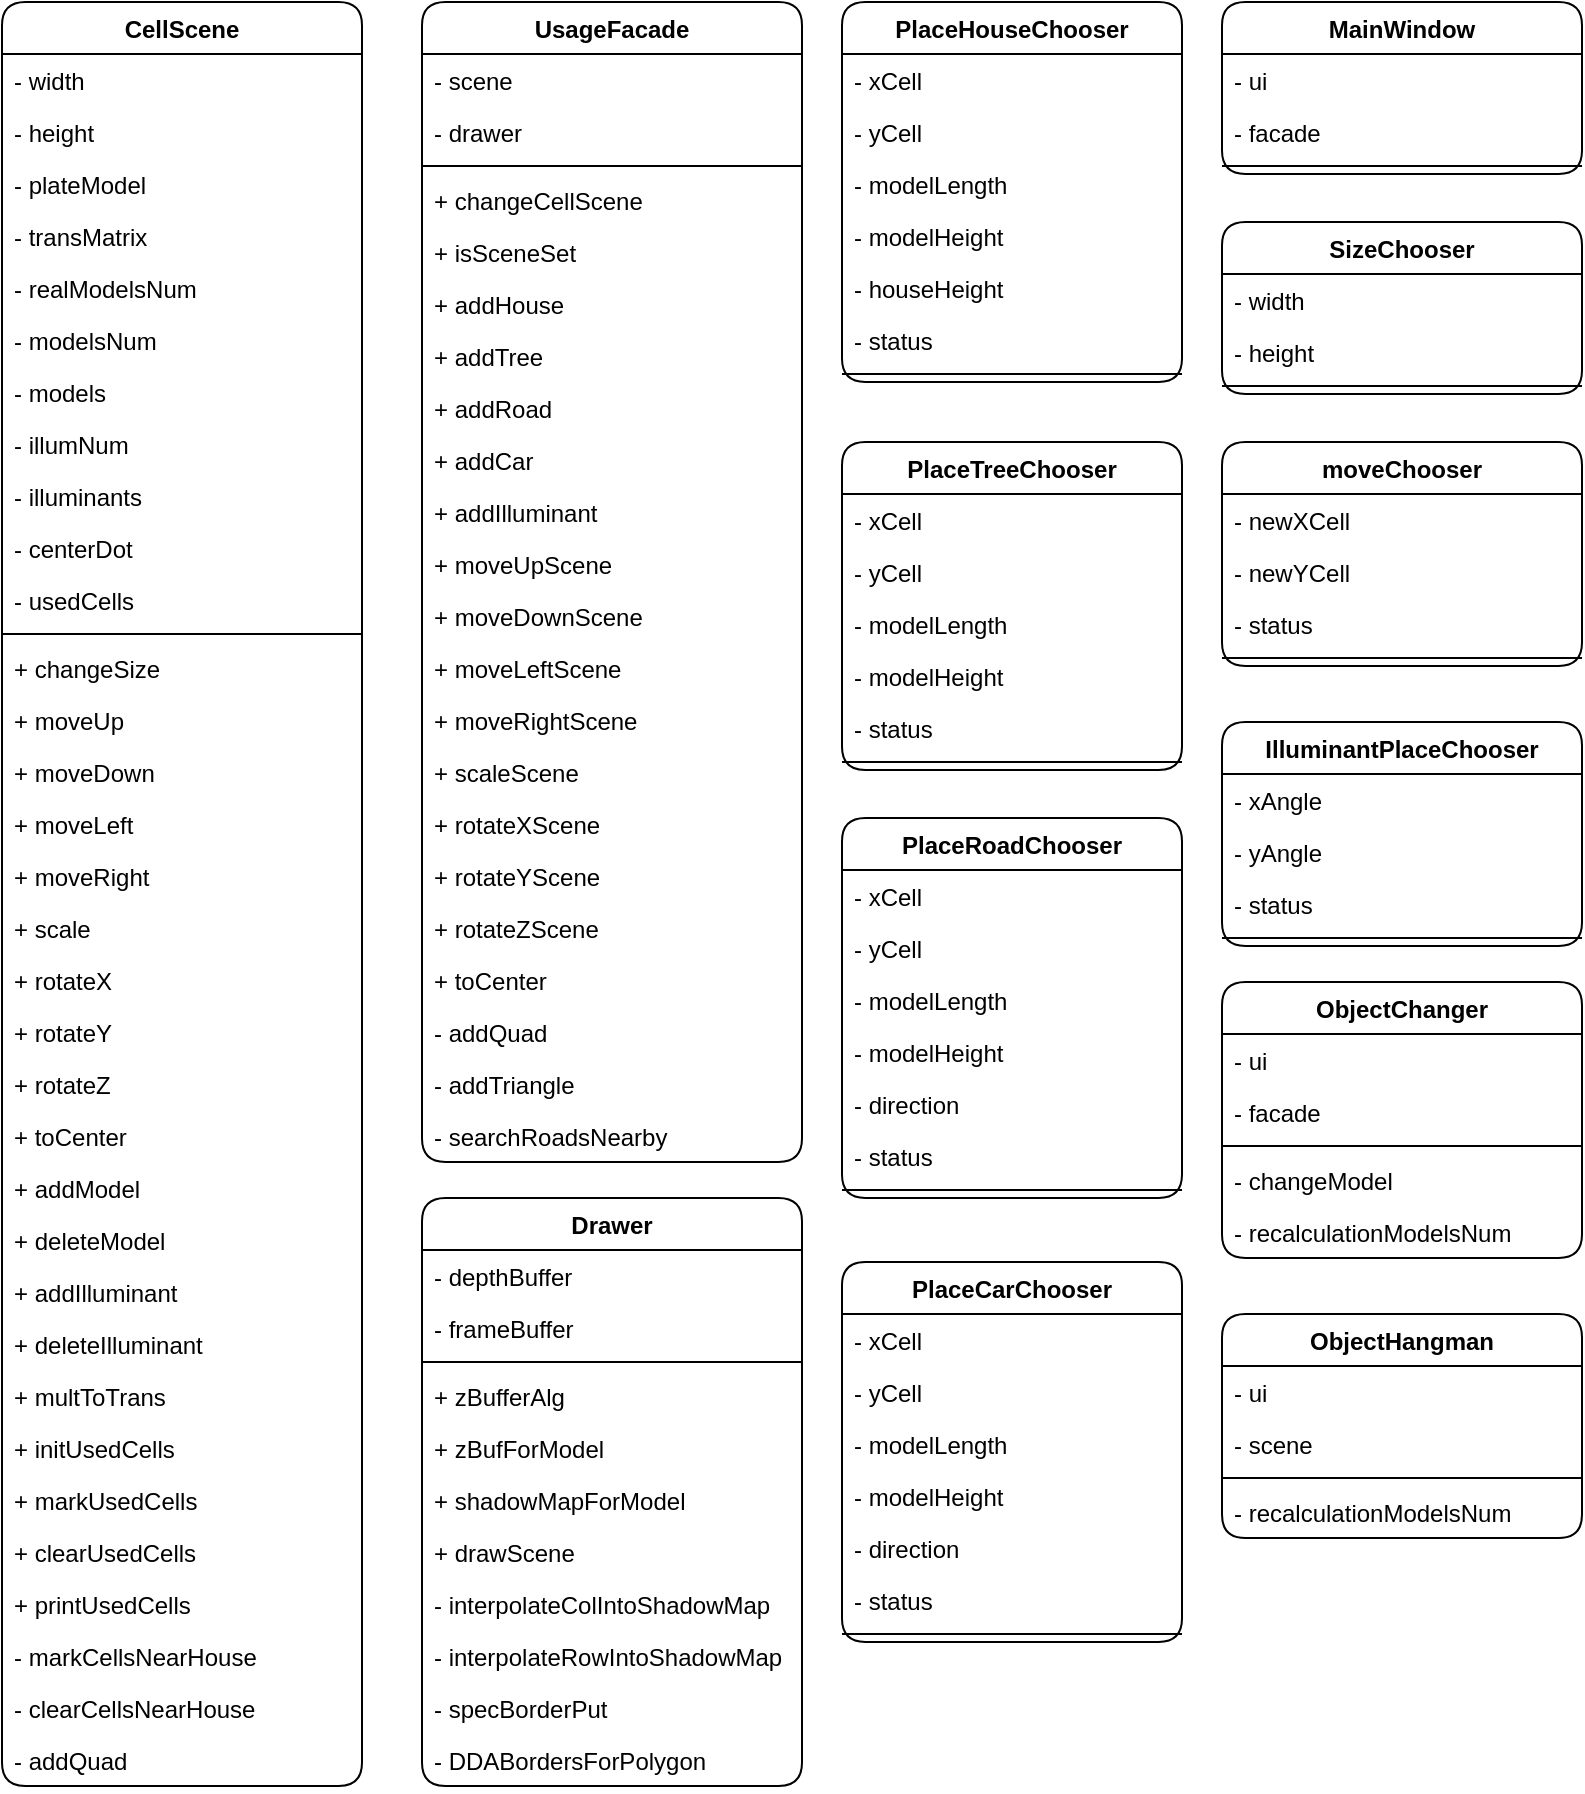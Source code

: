 <mxfile>
    <diagram id="qzJ3ZuYmiQqz-6YlRLHa" name="Страница 1">
        <mxGraphModel dx="1146" dy="860" grid="1" gridSize="10" guides="1" tooltips="1" connect="1" arrows="1" fold="1" page="1" pageScale="1" pageWidth="827" pageHeight="1169" math="0" shadow="0">
            <root>
                <mxCell id="0"/>
                <mxCell id="1" parent="0"/>
                <mxCell id="7AIUKhWghx3t-1UBENiu-207" value="CellScene" style="swimlane;fontStyle=1;align=center;verticalAlign=top;childLayout=stackLayout;horizontal=1;startSize=26;horizontalStack=0;resizeParent=1;resizeParentMax=0;resizeLast=0;collapsible=1;marginBottom=0;fontColor=default;fillColor=none;swimlaneFillColor=none;rounded=1;labelBackgroundColor=none;" vertex="1" parent="1">
                    <mxGeometry x="20" y="20" width="180" height="892" as="geometry"/>
                </mxCell>
                <mxCell id="7AIUKhWghx3t-1UBENiu-208" value="- width&#10;" style="text;strokeColor=none;fillColor=none;align=left;verticalAlign=top;spacingLeft=4;spacingRight=4;overflow=hidden;rotatable=0;points=[[0,0.5],[1,0.5]];portConstraint=eastwest;" vertex="1" parent="7AIUKhWghx3t-1UBENiu-207">
                    <mxGeometry y="26" width="180" height="26" as="geometry"/>
                </mxCell>
                <mxCell id="7AIUKhWghx3t-1UBENiu-209" value="- height&#10;" style="text;strokeColor=none;fillColor=none;align=left;verticalAlign=top;spacingLeft=4;spacingRight=4;overflow=hidden;rotatable=0;points=[[0,0.5],[1,0.5]];portConstraint=eastwest;" vertex="1" parent="7AIUKhWghx3t-1UBENiu-207">
                    <mxGeometry y="52" width="180" height="26" as="geometry"/>
                </mxCell>
                <mxCell id="7AIUKhWghx3t-1UBENiu-210" value="- plateModel&#10;" style="text;strokeColor=none;fillColor=none;align=left;verticalAlign=top;spacingLeft=4;spacingRight=4;overflow=hidden;rotatable=0;points=[[0,0.5],[1,0.5]];portConstraint=eastwest;" vertex="1" parent="7AIUKhWghx3t-1UBENiu-207">
                    <mxGeometry y="78" width="180" height="26" as="geometry"/>
                </mxCell>
                <mxCell id="7AIUKhWghx3t-1UBENiu-211" value="- transMatrix&#10;" style="text;strokeColor=none;fillColor=none;align=left;verticalAlign=top;spacingLeft=4;spacingRight=4;overflow=hidden;rotatable=0;points=[[0,0.5],[1,0.5]];portConstraint=eastwest;" vertex="1" parent="7AIUKhWghx3t-1UBENiu-207">
                    <mxGeometry y="104" width="180" height="26" as="geometry"/>
                </mxCell>
                <mxCell id="7AIUKhWghx3t-1UBENiu-212" value="- realModelsNum&#10;" style="text;strokeColor=none;fillColor=none;align=left;verticalAlign=top;spacingLeft=4;spacingRight=4;overflow=hidden;rotatable=0;points=[[0,0.5],[1,0.5]];portConstraint=eastwest;" vertex="1" parent="7AIUKhWghx3t-1UBENiu-207">
                    <mxGeometry y="130" width="180" height="26" as="geometry"/>
                </mxCell>
                <mxCell id="7AIUKhWghx3t-1UBENiu-213" value="- modelsNum&#10;" style="text;strokeColor=none;fillColor=none;align=left;verticalAlign=top;spacingLeft=4;spacingRight=4;overflow=hidden;rotatable=0;points=[[0,0.5],[1,0.5]];portConstraint=eastwest;" vertex="1" parent="7AIUKhWghx3t-1UBENiu-207">
                    <mxGeometry y="156" width="180" height="26" as="geometry"/>
                </mxCell>
                <mxCell id="7AIUKhWghx3t-1UBENiu-214" value="- models" style="text;strokeColor=none;fillColor=none;align=left;verticalAlign=top;spacingLeft=4;spacingRight=4;overflow=hidden;rotatable=0;points=[[0,0.5],[1,0.5]];portConstraint=eastwest;" vertex="1" parent="7AIUKhWghx3t-1UBENiu-207">
                    <mxGeometry y="182" width="180" height="26" as="geometry"/>
                </mxCell>
                <mxCell id="7AIUKhWghx3t-1UBENiu-215" value="- illumNum" style="text;strokeColor=none;fillColor=none;align=left;verticalAlign=top;spacingLeft=4;spacingRight=4;overflow=hidden;rotatable=0;points=[[0,0.5],[1,0.5]];portConstraint=eastwest;" vertex="1" parent="7AIUKhWghx3t-1UBENiu-207">
                    <mxGeometry y="208" width="180" height="26" as="geometry"/>
                </mxCell>
                <mxCell id="7AIUKhWghx3t-1UBENiu-216" value="- illuminants" style="text;strokeColor=none;fillColor=none;align=left;verticalAlign=top;spacingLeft=4;spacingRight=4;overflow=hidden;rotatable=0;points=[[0,0.5],[1,0.5]];portConstraint=eastwest;" vertex="1" parent="7AIUKhWghx3t-1UBENiu-207">
                    <mxGeometry y="234" width="180" height="26" as="geometry"/>
                </mxCell>
                <mxCell id="7AIUKhWghx3t-1UBENiu-217" value="- centerDot" style="text;strokeColor=none;fillColor=none;align=left;verticalAlign=top;spacingLeft=4;spacingRight=4;overflow=hidden;rotatable=0;points=[[0,0.5],[1,0.5]];portConstraint=eastwest;" vertex="1" parent="7AIUKhWghx3t-1UBENiu-207">
                    <mxGeometry y="260" width="180" height="26" as="geometry"/>
                </mxCell>
                <mxCell id="7AIUKhWghx3t-1UBENiu-218" value="- usedCells" style="text;strokeColor=none;fillColor=none;align=left;verticalAlign=top;spacingLeft=4;spacingRight=4;overflow=hidden;rotatable=0;points=[[0,0.5],[1,0.5]];portConstraint=eastwest;" vertex="1" parent="7AIUKhWghx3t-1UBENiu-207">
                    <mxGeometry y="286" width="180" height="26" as="geometry"/>
                </mxCell>
                <mxCell id="7AIUKhWghx3t-1UBENiu-219" value="" style="line;strokeWidth=1;fillColor=none;align=left;verticalAlign=middle;spacingTop=-1;spacingLeft=3;spacingRight=3;rotatable=0;labelPosition=right;points=[];portConstraint=eastwest;" vertex="1" parent="7AIUKhWghx3t-1UBENiu-207">
                    <mxGeometry y="312" width="180" height="8" as="geometry"/>
                </mxCell>
                <mxCell id="7AIUKhWghx3t-1UBENiu-220" value="+ changeSize" style="text;strokeColor=none;fillColor=none;align=left;verticalAlign=top;spacingLeft=4;spacingRight=4;overflow=hidden;rotatable=0;points=[[0,0.5],[1,0.5]];portConstraint=eastwest;" vertex="1" parent="7AIUKhWghx3t-1UBENiu-207">
                    <mxGeometry y="320" width="180" height="26" as="geometry"/>
                </mxCell>
                <mxCell id="7AIUKhWghx3t-1UBENiu-221" value="+ moveUp" style="text;strokeColor=none;fillColor=none;align=left;verticalAlign=top;spacingLeft=4;spacingRight=4;overflow=hidden;rotatable=0;points=[[0,0.5],[1,0.5]];portConstraint=eastwest;" vertex="1" parent="7AIUKhWghx3t-1UBENiu-207">
                    <mxGeometry y="346" width="180" height="26" as="geometry"/>
                </mxCell>
                <mxCell id="7AIUKhWghx3t-1UBENiu-222" value="+ moveDown" style="text;strokeColor=none;fillColor=none;align=left;verticalAlign=top;spacingLeft=4;spacingRight=4;overflow=hidden;rotatable=0;points=[[0,0.5],[1,0.5]];portConstraint=eastwest;" vertex="1" parent="7AIUKhWghx3t-1UBENiu-207">
                    <mxGeometry y="372" width="180" height="26" as="geometry"/>
                </mxCell>
                <mxCell id="7AIUKhWghx3t-1UBENiu-223" value="+ moveLeft" style="text;strokeColor=none;fillColor=none;align=left;verticalAlign=top;spacingLeft=4;spacingRight=4;overflow=hidden;rotatable=0;points=[[0,0.5],[1,0.5]];portConstraint=eastwest;" vertex="1" parent="7AIUKhWghx3t-1UBENiu-207">
                    <mxGeometry y="398" width="180" height="26" as="geometry"/>
                </mxCell>
                <mxCell id="7AIUKhWghx3t-1UBENiu-224" value="+ moveRight" style="text;strokeColor=none;fillColor=none;align=left;verticalAlign=top;spacingLeft=4;spacingRight=4;overflow=hidden;rotatable=0;points=[[0,0.5],[1,0.5]];portConstraint=eastwest;" vertex="1" parent="7AIUKhWghx3t-1UBENiu-207">
                    <mxGeometry y="424" width="180" height="26" as="geometry"/>
                </mxCell>
                <mxCell id="7AIUKhWghx3t-1UBENiu-225" value="+ scale" style="text;strokeColor=none;fillColor=none;align=left;verticalAlign=top;spacingLeft=4;spacingRight=4;overflow=hidden;rotatable=0;points=[[0,0.5],[1,0.5]];portConstraint=eastwest;" vertex="1" parent="7AIUKhWghx3t-1UBENiu-207">
                    <mxGeometry y="450" width="180" height="26" as="geometry"/>
                </mxCell>
                <mxCell id="7AIUKhWghx3t-1UBENiu-226" value="+ rotateX" style="text;strokeColor=none;fillColor=none;align=left;verticalAlign=top;spacingLeft=4;spacingRight=4;overflow=hidden;rotatable=0;points=[[0,0.5],[1,0.5]];portConstraint=eastwest;" vertex="1" parent="7AIUKhWghx3t-1UBENiu-207">
                    <mxGeometry y="476" width="180" height="26" as="geometry"/>
                </mxCell>
                <mxCell id="7AIUKhWghx3t-1UBENiu-227" value="+ rotateY" style="text;strokeColor=none;fillColor=none;align=left;verticalAlign=top;spacingLeft=4;spacingRight=4;overflow=hidden;rotatable=0;points=[[0,0.5],[1,0.5]];portConstraint=eastwest;" vertex="1" parent="7AIUKhWghx3t-1UBENiu-207">
                    <mxGeometry y="502" width="180" height="26" as="geometry"/>
                </mxCell>
                <mxCell id="7AIUKhWghx3t-1UBENiu-228" value="+ rotateZ" style="text;strokeColor=none;fillColor=none;align=left;verticalAlign=top;spacingLeft=4;spacingRight=4;overflow=hidden;rotatable=0;points=[[0,0.5],[1,0.5]];portConstraint=eastwest;" vertex="1" parent="7AIUKhWghx3t-1UBENiu-207">
                    <mxGeometry y="528" width="180" height="26" as="geometry"/>
                </mxCell>
                <mxCell id="7AIUKhWghx3t-1UBENiu-229" value="+ toCenter" style="text;strokeColor=none;fillColor=none;align=left;verticalAlign=top;spacingLeft=4;spacingRight=4;overflow=hidden;rotatable=0;points=[[0,0.5],[1,0.5]];portConstraint=eastwest;" vertex="1" parent="7AIUKhWghx3t-1UBENiu-207">
                    <mxGeometry y="554" width="180" height="26" as="geometry"/>
                </mxCell>
                <mxCell id="7AIUKhWghx3t-1UBENiu-230" value="+ addModel" style="text;strokeColor=none;fillColor=none;align=left;verticalAlign=top;spacingLeft=4;spacingRight=4;overflow=hidden;rotatable=0;points=[[0,0.5],[1,0.5]];portConstraint=eastwest;" vertex="1" parent="7AIUKhWghx3t-1UBENiu-207">
                    <mxGeometry y="580" width="180" height="26" as="geometry"/>
                </mxCell>
                <mxCell id="7AIUKhWghx3t-1UBENiu-231" value="+ deleteModel" style="text;strokeColor=none;fillColor=none;align=left;verticalAlign=top;spacingLeft=4;spacingRight=4;overflow=hidden;rotatable=0;points=[[0,0.5],[1,0.5]];portConstraint=eastwest;" vertex="1" parent="7AIUKhWghx3t-1UBENiu-207">
                    <mxGeometry y="606" width="180" height="26" as="geometry"/>
                </mxCell>
                <mxCell id="7AIUKhWghx3t-1UBENiu-232" value="+ addIlluminant" style="text;strokeColor=none;fillColor=none;align=left;verticalAlign=top;spacingLeft=4;spacingRight=4;overflow=hidden;rotatable=0;points=[[0,0.5],[1,0.5]];portConstraint=eastwest;" vertex="1" parent="7AIUKhWghx3t-1UBENiu-207">
                    <mxGeometry y="632" width="180" height="26" as="geometry"/>
                </mxCell>
                <mxCell id="7AIUKhWghx3t-1UBENiu-233" value="+ deleteIlluminant" style="text;strokeColor=none;fillColor=none;align=left;verticalAlign=top;spacingLeft=4;spacingRight=4;overflow=hidden;rotatable=0;points=[[0,0.5],[1,0.5]];portConstraint=eastwest;" vertex="1" parent="7AIUKhWghx3t-1UBENiu-207">
                    <mxGeometry y="658" width="180" height="26" as="geometry"/>
                </mxCell>
                <mxCell id="7AIUKhWghx3t-1UBENiu-234" value="+ multToTrans" style="text;strokeColor=none;fillColor=none;align=left;verticalAlign=top;spacingLeft=4;spacingRight=4;overflow=hidden;rotatable=0;points=[[0,0.5],[1,0.5]];portConstraint=eastwest;" vertex="1" parent="7AIUKhWghx3t-1UBENiu-207">
                    <mxGeometry y="684" width="180" height="26" as="geometry"/>
                </mxCell>
                <mxCell id="7AIUKhWghx3t-1UBENiu-235" value="+ initUsedCells" style="text;strokeColor=none;fillColor=none;align=left;verticalAlign=top;spacingLeft=4;spacingRight=4;overflow=hidden;rotatable=0;points=[[0,0.5],[1,0.5]];portConstraint=eastwest;" vertex="1" parent="7AIUKhWghx3t-1UBENiu-207">
                    <mxGeometry y="710" width="180" height="26" as="geometry"/>
                </mxCell>
                <mxCell id="7AIUKhWghx3t-1UBENiu-236" value="+ markUsedCells" style="text;strokeColor=none;fillColor=none;align=left;verticalAlign=top;spacingLeft=4;spacingRight=4;overflow=hidden;rotatable=0;points=[[0,0.5],[1,0.5]];portConstraint=eastwest;" vertex="1" parent="7AIUKhWghx3t-1UBENiu-207">
                    <mxGeometry y="736" width="180" height="26" as="geometry"/>
                </mxCell>
                <mxCell id="7AIUKhWghx3t-1UBENiu-237" value="+ clearUsedCells" style="text;strokeColor=none;fillColor=none;align=left;verticalAlign=top;spacingLeft=4;spacingRight=4;overflow=hidden;rotatable=0;points=[[0,0.5],[1,0.5]];portConstraint=eastwest;" vertex="1" parent="7AIUKhWghx3t-1UBENiu-207">
                    <mxGeometry y="762" width="180" height="26" as="geometry"/>
                </mxCell>
                <mxCell id="7AIUKhWghx3t-1UBENiu-238" value="+ printUsedCells" style="text;strokeColor=none;fillColor=none;align=left;verticalAlign=top;spacingLeft=4;spacingRight=4;overflow=hidden;rotatable=0;points=[[0,0.5],[1,0.5]];portConstraint=eastwest;" vertex="1" parent="7AIUKhWghx3t-1UBENiu-207">
                    <mxGeometry y="788" width="180" height="26" as="geometry"/>
                </mxCell>
                <mxCell id="7AIUKhWghx3t-1UBENiu-239" value="- markCellsNearHouse" style="text;strokeColor=none;fillColor=none;align=left;verticalAlign=top;spacingLeft=4;spacingRight=4;overflow=hidden;rotatable=0;points=[[0,0.5],[1,0.5]];portConstraint=eastwest;" vertex="1" parent="7AIUKhWghx3t-1UBENiu-207">
                    <mxGeometry y="814" width="180" height="26" as="geometry"/>
                </mxCell>
                <mxCell id="7AIUKhWghx3t-1UBENiu-240" value="- clearCellsNearHouse" style="text;strokeColor=none;fillColor=none;align=left;verticalAlign=top;spacingLeft=4;spacingRight=4;overflow=hidden;rotatable=0;points=[[0,0.5],[1,0.5]];portConstraint=eastwest;" vertex="1" parent="7AIUKhWghx3t-1UBENiu-207">
                    <mxGeometry y="840" width="180" height="26" as="geometry"/>
                </mxCell>
                <mxCell id="7AIUKhWghx3t-1UBENiu-241" value="- addQuad" style="text;strokeColor=none;fillColor=none;align=left;verticalAlign=top;spacingLeft=4;spacingRight=4;overflow=hidden;rotatable=0;points=[[0,0.5],[1,0.5]];portConstraint=eastwest;" vertex="1" parent="7AIUKhWghx3t-1UBENiu-207">
                    <mxGeometry y="866" width="180" height="26" as="geometry"/>
                </mxCell>
                <mxCell id="7AIUKhWghx3t-1UBENiu-242" value="UsageFacade" style="swimlane;fontStyle=1;align=center;verticalAlign=top;childLayout=stackLayout;horizontal=1;startSize=26;horizontalStack=0;resizeParent=1;resizeParentMax=0;resizeLast=0;collapsible=1;marginBottom=0;fontColor=default;fillColor=none;swimlaneFillColor=none;rounded=1;labelBackgroundColor=none;" vertex="1" parent="1">
                    <mxGeometry x="230" y="20" width="190" height="580" as="geometry"/>
                </mxCell>
                <mxCell id="7AIUKhWghx3t-1UBENiu-243" value="- scene" style="text;strokeColor=none;fillColor=none;align=left;verticalAlign=top;spacingLeft=4;spacingRight=4;overflow=hidden;rotatable=0;points=[[0,0.5],[1,0.5]];portConstraint=eastwest;" vertex="1" parent="7AIUKhWghx3t-1UBENiu-242">
                    <mxGeometry y="26" width="190" height="26" as="geometry"/>
                </mxCell>
                <mxCell id="7AIUKhWghx3t-1UBENiu-244" value="- drawer" style="text;strokeColor=none;fillColor=none;align=left;verticalAlign=top;spacingLeft=4;spacingRight=4;overflow=hidden;rotatable=0;points=[[0,0.5],[1,0.5]];portConstraint=eastwest;" vertex="1" parent="7AIUKhWghx3t-1UBENiu-242">
                    <mxGeometry y="52" width="190" height="26" as="geometry"/>
                </mxCell>
                <mxCell id="7AIUKhWghx3t-1UBENiu-245" value="" style="line;strokeWidth=1;fillColor=none;align=left;verticalAlign=middle;spacingTop=-1;spacingLeft=3;spacingRight=3;rotatable=0;labelPosition=right;points=[];portConstraint=eastwest;" vertex="1" parent="7AIUKhWghx3t-1UBENiu-242">
                    <mxGeometry y="78" width="190" height="8" as="geometry"/>
                </mxCell>
                <mxCell id="7AIUKhWghx3t-1UBENiu-246" value="+ changeCellScene" style="text;strokeColor=none;fillColor=none;align=left;verticalAlign=top;spacingLeft=4;spacingRight=4;overflow=hidden;rotatable=0;points=[[0,0.5],[1,0.5]];portConstraint=eastwest;" vertex="1" parent="7AIUKhWghx3t-1UBENiu-242">
                    <mxGeometry y="86" width="190" height="26" as="geometry"/>
                </mxCell>
                <mxCell id="7AIUKhWghx3t-1UBENiu-247" value="+ isSceneSet" style="text;strokeColor=none;fillColor=none;align=left;verticalAlign=top;spacingLeft=4;spacingRight=4;overflow=hidden;rotatable=0;points=[[0,0.5],[1,0.5]];portConstraint=eastwest;" vertex="1" parent="7AIUKhWghx3t-1UBENiu-242">
                    <mxGeometry y="112" width="190" height="26" as="geometry"/>
                </mxCell>
                <mxCell id="7AIUKhWghx3t-1UBENiu-248" value="+ addHouse" style="text;strokeColor=none;fillColor=none;align=left;verticalAlign=top;spacingLeft=4;spacingRight=4;overflow=hidden;rotatable=0;points=[[0,0.5],[1,0.5]];portConstraint=eastwest;" vertex="1" parent="7AIUKhWghx3t-1UBENiu-242">
                    <mxGeometry y="138" width="190" height="26" as="geometry"/>
                </mxCell>
                <mxCell id="7AIUKhWghx3t-1UBENiu-249" value="+ addTree" style="text;strokeColor=none;fillColor=none;align=left;verticalAlign=top;spacingLeft=4;spacingRight=4;overflow=hidden;rotatable=0;points=[[0,0.5],[1,0.5]];portConstraint=eastwest;" vertex="1" parent="7AIUKhWghx3t-1UBENiu-242">
                    <mxGeometry y="164" width="190" height="26" as="geometry"/>
                </mxCell>
                <mxCell id="7AIUKhWghx3t-1UBENiu-250" value="+ addRoad" style="text;strokeColor=none;fillColor=none;align=left;verticalAlign=top;spacingLeft=4;spacingRight=4;overflow=hidden;rotatable=0;points=[[0,0.5],[1,0.5]];portConstraint=eastwest;" vertex="1" parent="7AIUKhWghx3t-1UBENiu-242">
                    <mxGeometry y="190" width="190" height="26" as="geometry"/>
                </mxCell>
                <mxCell id="7AIUKhWghx3t-1UBENiu-251" value="+ addCar" style="text;strokeColor=none;fillColor=none;align=left;verticalAlign=top;spacingLeft=4;spacingRight=4;overflow=hidden;rotatable=0;points=[[0,0.5],[1,0.5]];portConstraint=eastwest;" vertex="1" parent="7AIUKhWghx3t-1UBENiu-242">
                    <mxGeometry y="216" width="190" height="26" as="geometry"/>
                </mxCell>
                <mxCell id="7AIUKhWghx3t-1UBENiu-252" value="+ addIlluminant" style="text;strokeColor=none;fillColor=none;align=left;verticalAlign=top;spacingLeft=4;spacingRight=4;overflow=hidden;rotatable=0;points=[[0,0.5],[1,0.5]];portConstraint=eastwest;" vertex="1" parent="7AIUKhWghx3t-1UBENiu-242">
                    <mxGeometry y="242" width="190" height="26" as="geometry"/>
                </mxCell>
                <mxCell id="7AIUKhWghx3t-1UBENiu-253" value="+ moveUpScene" style="text;strokeColor=none;fillColor=none;align=left;verticalAlign=top;spacingLeft=4;spacingRight=4;overflow=hidden;rotatable=0;points=[[0,0.5],[1,0.5]];portConstraint=eastwest;" vertex="1" parent="7AIUKhWghx3t-1UBENiu-242">
                    <mxGeometry y="268" width="190" height="26" as="geometry"/>
                </mxCell>
                <mxCell id="7AIUKhWghx3t-1UBENiu-254" value="+ moveDownScene" style="text;strokeColor=none;fillColor=none;align=left;verticalAlign=top;spacingLeft=4;spacingRight=4;overflow=hidden;rotatable=0;points=[[0,0.5],[1,0.5]];portConstraint=eastwest;" vertex="1" parent="7AIUKhWghx3t-1UBENiu-242">
                    <mxGeometry y="294" width="190" height="26" as="geometry"/>
                </mxCell>
                <mxCell id="7AIUKhWghx3t-1UBENiu-255" value="+ moveLeftScene" style="text;strokeColor=none;fillColor=none;align=left;verticalAlign=top;spacingLeft=4;spacingRight=4;overflow=hidden;rotatable=0;points=[[0,0.5],[1,0.5]];portConstraint=eastwest;" vertex="1" parent="7AIUKhWghx3t-1UBENiu-242">
                    <mxGeometry y="320" width="190" height="26" as="geometry"/>
                </mxCell>
                <mxCell id="7AIUKhWghx3t-1UBENiu-256" value="+ moveRightScene" style="text;strokeColor=none;fillColor=none;align=left;verticalAlign=top;spacingLeft=4;spacingRight=4;overflow=hidden;rotatable=0;points=[[0,0.5],[1,0.5]];portConstraint=eastwest;" vertex="1" parent="7AIUKhWghx3t-1UBENiu-242">
                    <mxGeometry y="346" width="190" height="26" as="geometry"/>
                </mxCell>
                <mxCell id="7AIUKhWghx3t-1UBENiu-257" value="+ scaleScene" style="text;strokeColor=none;fillColor=none;align=left;verticalAlign=top;spacingLeft=4;spacingRight=4;overflow=hidden;rotatable=0;points=[[0,0.5],[1,0.5]];portConstraint=eastwest;" vertex="1" parent="7AIUKhWghx3t-1UBENiu-242">
                    <mxGeometry y="372" width="190" height="26" as="geometry"/>
                </mxCell>
                <mxCell id="7AIUKhWghx3t-1UBENiu-258" value="+ rotateXScene" style="text;strokeColor=none;fillColor=none;align=left;verticalAlign=top;spacingLeft=4;spacingRight=4;overflow=hidden;rotatable=0;points=[[0,0.5],[1,0.5]];portConstraint=eastwest;" vertex="1" parent="7AIUKhWghx3t-1UBENiu-242">
                    <mxGeometry y="398" width="190" height="26" as="geometry"/>
                </mxCell>
                <mxCell id="7AIUKhWghx3t-1UBENiu-259" value="+ rotateYScene" style="text;strokeColor=none;fillColor=none;align=left;verticalAlign=top;spacingLeft=4;spacingRight=4;overflow=hidden;rotatable=0;points=[[0,0.5],[1,0.5]];portConstraint=eastwest;" vertex="1" parent="7AIUKhWghx3t-1UBENiu-242">
                    <mxGeometry y="424" width="190" height="26" as="geometry"/>
                </mxCell>
                <mxCell id="7AIUKhWghx3t-1UBENiu-260" value="+ rotateZScene" style="text;strokeColor=none;fillColor=none;align=left;verticalAlign=top;spacingLeft=4;spacingRight=4;overflow=hidden;rotatable=0;points=[[0,0.5],[1,0.5]];portConstraint=eastwest;" vertex="1" parent="7AIUKhWghx3t-1UBENiu-242">
                    <mxGeometry y="450" width="190" height="26" as="geometry"/>
                </mxCell>
                <mxCell id="7AIUKhWghx3t-1UBENiu-261" value="+ toCenter" style="text;strokeColor=none;fillColor=none;align=left;verticalAlign=top;spacingLeft=4;spacingRight=4;overflow=hidden;rotatable=0;points=[[0,0.5],[1,0.5]];portConstraint=eastwest;" vertex="1" parent="7AIUKhWghx3t-1UBENiu-242">
                    <mxGeometry y="476" width="190" height="26" as="geometry"/>
                </mxCell>
                <mxCell id="7AIUKhWghx3t-1UBENiu-262" value="- addQuad" style="text;strokeColor=none;fillColor=none;align=left;verticalAlign=top;spacingLeft=4;spacingRight=4;overflow=hidden;rotatable=0;points=[[0,0.5],[1,0.5]];portConstraint=eastwest;" vertex="1" parent="7AIUKhWghx3t-1UBENiu-242">
                    <mxGeometry y="502" width="190" height="26" as="geometry"/>
                </mxCell>
                <mxCell id="7AIUKhWghx3t-1UBENiu-263" value="- addTriangle" style="text;strokeColor=none;fillColor=none;align=left;verticalAlign=top;spacingLeft=4;spacingRight=4;overflow=hidden;rotatable=0;points=[[0,0.5],[1,0.5]];portConstraint=eastwest;" vertex="1" parent="7AIUKhWghx3t-1UBENiu-242">
                    <mxGeometry y="528" width="190" height="26" as="geometry"/>
                </mxCell>
                <mxCell id="7AIUKhWghx3t-1UBENiu-264" value="- searchRoadsNearby" style="text;strokeColor=none;fillColor=none;align=left;verticalAlign=top;spacingLeft=4;spacingRight=4;overflow=hidden;rotatable=0;points=[[0,0.5],[1,0.5]];portConstraint=eastwest;" vertex="1" parent="7AIUKhWghx3t-1UBENiu-242">
                    <mxGeometry y="554" width="190" height="26" as="geometry"/>
                </mxCell>
                <mxCell id="7AIUKhWghx3t-1UBENiu-265" value="Drawer" style="swimlane;fontStyle=1;align=center;verticalAlign=top;childLayout=stackLayout;horizontal=1;startSize=26;horizontalStack=0;resizeParent=1;resizeParentMax=0;resizeLast=0;collapsible=1;marginBottom=0;fontColor=default;fillColor=none;swimlaneFillColor=none;rounded=1;labelBackgroundColor=none;" vertex="1" parent="1">
                    <mxGeometry x="230" y="618" width="190" height="294" as="geometry"/>
                </mxCell>
                <mxCell id="7AIUKhWghx3t-1UBENiu-266" value="- depthBuffer" style="text;strokeColor=none;fillColor=none;align=left;verticalAlign=top;spacingLeft=4;spacingRight=4;overflow=hidden;rotatable=0;points=[[0,0.5],[1,0.5]];portConstraint=eastwest;" vertex="1" parent="7AIUKhWghx3t-1UBENiu-265">
                    <mxGeometry y="26" width="190" height="26" as="geometry"/>
                </mxCell>
                <mxCell id="7AIUKhWghx3t-1UBENiu-267" value="- frameBuffer" style="text;strokeColor=none;fillColor=none;align=left;verticalAlign=top;spacingLeft=4;spacingRight=4;overflow=hidden;rotatable=0;points=[[0,0.5],[1,0.5]];portConstraint=eastwest;" vertex="1" parent="7AIUKhWghx3t-1UBENiu-265">
                    <mxGeometry y="52" width="190" height="26" as="geometry"/>
                </mxCell>
                <mxCell id="7AIUKhWghx3t-1UBENiu-268" value="" style="line;strokeWidth=1;fillColor=none;align=left;verticalAlign=middle;spacingTop=-1;spacingLeft=3;spacingRight=3;rotatable=0;labelPosition=right;points=[];portConstraint=eastwest;" vertex="1" parent="7AIUKhWghx3t-1UBENiu-265">
                    <mxGeometry y="78" width="190" height="8" as="geometry"/>
                </mxCell>
                <mxCell id="7AIUKhWghx3t-1UBENiu-269" value="+ zBufferAlg" style="text;strokeColor=none;fillColor=none;align=left;verticalAlign=top;spacingLeft=4;spacingRight=4;overflow=hidden;rotatable=0;points=[[0,0.5],[1,0.5]];portConstraint=eastwest;" vertex="1" parent="7AIUKhWghx3t-1UBENiu-265">
                    <mxGeometry y="86" width="190" height="26" as="geometry"/>
                </mxCell>
                <mxCell id="7AIUKhWghx3t-1UBENiu-270" value="+ zBufForModel" style="text;strokeColor=none;fillColor=none;align=left;verticalAlign=top;spacingLeft=4;spacingRight=4;overflow=hidden;rotatable=0;points=[[0,0.5],[1,0.5]];portConstraint=eastwest;" vertex="1" parent="7AIUKhWghx3t-1UBENiu-265">
                    <mxGeometry y="112" width="190" height="26" as="geometry"/>
                </mxCell>
                <mxCell id="7AIUKhWghx3t-1UBENiu-271" value="+ shadowMapForModel" style="text;strokeColor=none;fillColor=none;align=left;verticalAlign=top;spacingLeft=4;spacingRight=4;overflow=hidden;rotatable=0;points=[[0,0.5],[1,0.5]];portConstraint=eastwest;" vertex="1" parent="7AIUKhWghx3t-1UBENiu-265">
                    <mxGeometry y="138" width="190" height="26" as="geometry"/>
                </mxCell>
                <mxCell id="7AIUKhWghx3t-1UBENiu-272" value="+ drawScene" style="text;strokeColor=none;fillColor=none;align=left;verticalAlign=top;spacingLeft=4;spacingRight=4;overflow=hidden;rotatable=0;points=[[0,0.5],[1,0.5]];portConstraint=eastwest;" vertex="1" parent="7AIUKhWghx3t-1UBENiu-265">
                    <mxGeometry y="164" width="190" height="26" as="geometry"/>
                </mxCell>
                <mxCell id="7AIUKhWghx3t-1UBENiu-273" value="- interpolateColIntoShadowMap" style="text;strokeColor=none;fillColor=none;align=left;verticalAlign=top;spacingLeft=4;spacingRight=4;overflow=hidden;rotatable=0;points=[[0,0.5],[1,0.5]];portConstraint=eastwest;" vertex="1" parent="7AIUKhWghx3t-1UBENiu-265">
                    <mxGeometry y="190" width="190" height="26" as="geometry"/>
                </mxCell>
                <mxCell id="7AIUKhWghx3t-1UBENiu-274" value="- interpolateRowIntoShadowMap" style="text;strokeColor=none;fillColor=none;align=left;verticalAlign=top;spacingLeft=4;spacingRight=4;overflow=hidden;rotatable=0;points=[[0,0.5],[1,0.5]];portConstraint=eastwest;" vertex="1" parent="7AIUKhWghx3t-1UBENiu-265">
                    <mxGeometry y="216" width="190" height="26" as="geometry"/>
                </mxCell>
                <mxCell id="7AIUKhWghx3t-1UBENiu-275" value="- specBorderPut" style="text;strokeColor=none;fillColor=none;align=left;verticalAlign=top;spacingLeft=4;spacingRight=4;overflow=hidden;rotatable=0;points=[[0,0.5],[1,0.5]];portConstraint=eastwest;" vertex="1" parent="7AIUKhWghx3t-1UBENiu-265">
                    <mxGeometry y="242" width="190" height="26" as="geometry"/>
                </mxCell>
                <mxCell id="7AIUKhWghx3t-1UBENiu-276" value="- DDABordersForPolygon" style="text;strokeColor=none;fillColor=none;align=left;verticalAlign=top;spacingLeft=4;spacingRight=4;overflow=hidden;rotatable=0;points=[[0,0.5],[1,0.5]];portConstraint=eastwest;" vertex="1" parent="7AIUKhWghx3t-1UBENiu-265">
                    <mxGeometry y="268" width="190" height="26" as="geometry"/>
                </mxCell>
                <mxCell id="7AIUKhWghx3t-1UBENiu-277" value="MainWindow" style="swimlane;fontStyle=1;align=center;verticalAlign=top;childLayout=stackLayout;horizontal=1;startSize=26;horizontalStack=0;resizeParent=1;resizeParentMax=0;resizeLast=0;collapsible=1;marginBottom=0;fontColor=default;fillColor=none;swimlaneFillColor=none;rounded=1;labelBackgroundColor=none;" vertex="1" parent="1">
                    <mxGeometry x="630" y="20" width="180" height="86" as="geometry"/>
                </mxCell>
                <mxCell id="7AIUKhWghx3t-1UBENiu-278" value="- ui" style="text;strokeColor=none;fillColor=none;align=left;verticalAlign=top;spacingLeft=4;spacingRight=4;overflow=hidden;rotatable=0;points=[[0,0.5],[1,0.5]];portConstraint=eastwest;" vertex="1" parent="7AIUKhWghx3t-1UBENiu-277">
                    <mxGeometry y="26" width="180" height="26" as="geometry"/>
                </mxCell>
                <mxCell id="7AIUKhWghx3t-1UBENiu-279" value="- facade" style="text;strokeColor=none;fillColor=none;align=left;verticalAlign=top;spacingLeft=4;spacingRight=4;overflow=hidden;rotatable=0;points=[[0,0.5],[1,0.5]];portConstraint=eastwest;" vertex="1" parent="7AIUKhWghx3t-1UBENiu-277">
                    <mxGeometry y="52" width="180" height="26" as="geometry"/>
                </mxCell>
                <mxCell id="7AIUKhWghx3t-1UBENiu-280" value="" style="line;strokeWidth=1;fillColor=none;align=left;verticalAlign=middle;spacingTop=-1;spacingLeft=3;spacingRight=3;rotatable=0;labelPosition=right;points=[];portConstraint=eastwest;" vertex="1" parent="7AIUKhWghx3t-1UBENiu-277">
                    <mxGeometry y="78" width="180" height="8" as="geometry"/>
                </mxCell>
                <mxCell id="7AIUKhWghx3t-1UBENiu-281" value="SizeChooser" style="swimlane;fontStyle=1;align=center;verticalAlign=top;childLayout=stackLayout;horizontal=1;startSize=26;horizontalStack=0;resizeParent=1;resizeParentMax=0;resizeLast=0;collapsible=1;marginBottom=0;fontColor=default;fillColor=none;swimlaneFillColor=none;rounded=1;labelBackgroundColor=none;" vertex="1" parent="1">
                    <mxGeometry x="630" y="130" width="180" height="86" as="geometry"/>
                </mxCell>
                <mxCell id="7AIUKhWghx3t-1UBENiu-282" value="- width" style="text;strokeColor=none;fillColor=none;align=left;verticalAlign=top;spacingLeft=4;spacingRight=4;overflow=hidden;rotatable=0;points=[[0,0.5],[1,0.5]];portConstraint=eastwest;" vertex="1" parent="7AIUKhWghx3t-1UBENiu-281">
                    <mxGeometry y="26" width="180" height="26" as="geometry"/>
                </mxCell>
                <mxCell id="7AIUKhWghx3t-1UBENiu-283" value="- height" style="text;strokeColor=none;fillColor=none;align=left;verticalAlign=top;spacingLeft=4;spacingRight=4;overflow=hidden;rotatable=0;points=[[0,0.5],[1,0.5]];portConstraint=eastwest;" vertex="1" parent="7AIUKhWghx3t-1UBENiu-281">
                    <mxGeometry y="52" width="180" height="26" as="geometry"/>
                </mxCell>
                <mxCell id="7AIUKhWghx3t-1UBENiu-284" value="" style="line;strokeWidth=1;fillColor=none;align=left;verticalAlign=middle;spacingTop=-1;spacingLeft=3;spacingRight=3;rotatable=0;labelPosition=right;points=[];portConstraint=eastwest;" vertex="1" parent="7AIUKhWghx3t-1UBENiu-281">
                    <mxGeometry y="78" width="180" height="8" as="geometry"/>
                </mxCell>
                <mxCell id="7AIUKhWghx3t-1UBENiu-285" value="PlaceHouseChooser" style="swimlane;fontStyle=1;align=center;verticalAlign=top;childLayout=stackLayout;horizontal=1;startSize=26;horizontalStack=0;resizeParent=1;resizeParentMax=0;resizeLast=0;collapsible=1;marginBottom=0;fontColor=default;fillColor=none;swimlaneFillColor=none;rounded=1;labelBackgroundColor=none;" vertex="1" parent="1">
                    <mxGeometry x="440" y="20" width="170" height="190" as="geometry"/>
                </mxCell>
                <mxCell id="7AIUKhWghx3t-1UBENiu-286" value="- xCell" style="text;strokeColor=none;fillColor=none;align=left;verticalAlign=top;spacingLeft=4;spacingRight=4;overflow=hidden;rotatable=0;points=[[0,0.5],[1,0.5]];portConstraint=eastwest;" vertex="1" parent="7AIUKhWghx3t-1UBENiu-285">
                    <mxGeometry y="26" width="170" height="26" as="geometry"/>
                </mxCell>
                <mxCell id="7AIUKhWghx3t-1UBENiu-287" value="- yCell" style="text;strokeColor=none;fillColor=none;align=left;verticalAlign=top;spacingLeft=4;spacingRight=4;overflow=hidden;rotatable=0;points=[[0,0.5],[1,0.5]];portConstraint=eastwest;" vertex="1" parent="7AIUKhWghx3t-1UBENiu-285">
                    <mxGeometry y="52" width="170" height="26" as="geometry"/>
                </mxCell>
                <mxCell id="7AIUKhWghx3t-1UBENiu-288" value="- modelLength" style="text;strokeColor=none;fillColor=none;align=left;verticalAlign=top;spacingLeft=4;spacingRight=4;overflow=hidden;rotatable=0;points=[[0,0.5],[1,0.5]];portConstraint=eastwest;" vertex="1" parent="7AIUKhWghx3t-1UBENiu-285">
                    <mxGeometry y="78" width="170" height="26" as="geometry"/>
                </mxCell>
                <mxCell id="7AIUKhWghx3t-1UBENiu-289" value="- modelHeight" style="text;strokeColor=none;fillColor=none;align=left;verticalAlign=top;spacingLeft=4;spacingRight=4;overflow=hidden;rotatable=0;points=[[0,0.5],[1,0.5]];portConstraint=eastwest;" vertex="1" parent="7AIUKhWghx3t-1UBENiu-285">
                    <mxGeometry y="104" width="170" height="26" as="geometry"/>
                </mxCell>
                <mxCell id="7AIUKhWghx3t-1UBENiu-290" value="- houseHeight" style="text;strokeColor=none;fillColor=none;align=left;verticalAlign=top;spacingLeft=4;spacingRight=4;overflow=hidden;rotatable=0;points=[[0,0.5],[1,0.5]];portConstraint=eastwest;" vertex="1" parent="7AIUKhWghx3t-1UBENiu-285">
                    <mxGeometry y="130" width="170" height="26" as="geometry"/>
                </mxCell>
                <mxCell id="7AIUKhWghx3t-1UBENiu-291" value="- status" style="text;strokeColor=none;fillColor=none;align=left;verticalAlign=top;spacingLeft=4;spacingRight=4;overflow=hidden;rotatable=0;points=[[0,0.5],[1,0.5]];portConstraint=eastwest;" vertex="1" parent="7AIUKhWghx3t-1UBENiu-285">
                    <mxGeometry y="156" width="170" height="26" as="geometry"/>
                </mxCell>
                <mxCell id="7AIUKhWghx3t-1UBENiu-292" value="" style="line;strokeWidth=1;fillColor=none;align=left;verticalAlign=middle;spacingTop=-1;spacingLeft=3;spacingRight=3;rotatable=0;labelPosition=right;points=[];portConstraint=eastwest;" vertex="1" parent="7AIUKhWghx3t-1UBENiu-285">
                    <mxGeometry y="182" width="170" height="8" as="geometry"/>
                </mxCell>
                <mxCell id="7AIUKhWghx3t-1UBENiu-293" value="PlaceTreeChooser" style="swimlane;fontStyle=1;align=center;verticalAlign=top;childLayout=stackLayout;horizontal=1;startSize=26;horizontalStack=0;resizeParent=1;resizeParentMax=0;resizeLast=0;collapsible=1;marginBottom=0;fontColor=default;fillColor=none;swimlaneFillColor=none;rounded=1;labelBackgroundColor=none;" vertex="1" parent="1">
                    <mxGeometry x="440" y="240" width="170" height="164" as="geometry"/>
                </mxCell>
                <mxCell id="7AIUKhWghx3t-1UBENiu-294" value="- xCell" style="text;strokeColor=none;fillColor=none;align=left;verticalAlign=top;spacingLeft=4;spacingRight=4;overflow=hidden;rotatable=0;points=[[0,0.5],[1,0.5]];portConstraint=eastwest;" vertex="1" parent="7AIUKhWghx3t-1UBENiu-293">
                    <mxGeometry y="26" width="170" height="26" as="geometry"/>
                </mxCell>
                <mxCell id="7AIUKhWghx3t-1UBENiu-295" value="- yCell" style="text;strokeColor=none;fillColor=none;align=left;verticalAlign=top;spacingLeft=4;spacingRight=4;overflow=hidden;rotatable=0;points=[[0,0.5],[1,0.5]];portConstraint=eastwest;" vertex="1" parent="7AIUKhWghx3t-1UBENiu-293">
                    <mxGeometry y="52" width="170" height="26" as="geometry"/>
                </mxCell>
                <mxCell id="7AIUKhWghx3t-1UBENiu-296" value="- modelLength" style="text;strokeColor=none;fillColor=none;align=left;verticalAlign=top;spacingLeft=4;spacingRight=4;overflow=hidden;rotatable=0;points=[[0,0.5],[1,0.5]];portConstraint=eastwest;" vertex="1" parent="7AIUKhWghx3t-1UBENiu-293">
                    <mxGeometry y="78" width="170" height="26" as="geometry"/>
                </mxCell>
                <mxCell id="7AIUKhWghx3t-1UBENiu-297" value="- modelHeight" style="text;strokeColor=none;fillColor=none;align=left;verticalAlign=top;spacingLeft=4;spacingRight=4;overflow=hidden;rotatable=0;points=[[0,0.5],[1,0.5]];portConstraint=eastwest;" vertex="1" parent="7AIUKhWghx3t-1UBENiu-293">
                    <mxGeometry y="104" width="170" height="26" as="geometry"/>
                </mxCell>
                <mxCell id="7AIUKhWghx3t-1UBENiu-298" value="- status" style="text;strokeColor=none;fillColor=none;align=left;verticalAlign=top;spacingLeft=4;spacingRight=4;overflow=hidden;rotatable=0;points=[[0,0.5],[1,0.5]];portConstraint=eastwest;" vertex="1" parent="7AIUKhWghx3t-1UBENiu-293">
                    <mxGeometry y="130" width="170" height="26" as="geometry"/>
                </mxCell>
                <mxCell id="7AIUKhWghx3t-1UBENiu-299" value="" style="line;strokeWidth=1;fillColor=none;align=left;verticalAlign=middle;spacingTop=-1;spacingLeft=3;spacingRight=3;rotatable=0;labelPosition=right;points=[];portConstraint=eastwest;" vertex="1" parent="7AIUKhWghx3t-1UBENiu-293">
                    <mxGeometry y="156" width="170" height="8" as="geometry"/>
                </mxCell>
                <mxCell id="7AIUKhWghx3t-1UBENiu-300" value="PlaceRoadChooser" style="swimlane;fontStyle=1;align=center;verticalAlign=top;childLayout=stackLayout;horizontal=1;startSize=26;horizontalStack=0;resizeParent=1;resizeParentMax=0;resizeLast=0;collapsible=1;marginBottom=0;fontColor=default;fillColor=none;swimlaneFillColor=none;rounded=1;labelBackgroundColor=none;" vertex="1" parent="1">
                    <mxGeometry x="440" y="428" width="170" height="190" as="geometry"/>
                </mxCell>
                <mxCell id="7AIUKhWghx3t-1UBENiu-301" value="- xCell" style="text;strokeColor=none;fillColor=none;align=left;verticalAlign=top;spacingLeft=4;spacingRight=4;overflow=hidden;rotatable=0;points=[[0,0.5],[1,0.5]];portConstraint=eastwest;" vertex="1" parent="7AIUKhWghx3t-1UBENiu-300">
                    <mxGeometry y="26" width="170" height="26" as="geometry"/>
                </mxCell>
                <mxCell id="7AIUKhWghx3t-1UBENiu-302" value="- yCell" style="text;strokeColor=none;fillColor=none;align=left;verticalAlign=top;spacingLeft=4;spacingRight=4;overflow=hidden;rotatable=0;points=[[0,0.5],[1,0.5]];portConstraint=eastwest;" vertex="1" parent="7AIUKhWghx3t-1UBENiu-300">
                    <mxGeometry y="52" width="170" height="26" as="geometry"/>
                </mxCell>
                <mxCell id="7AIUKhWghx3t-1UBENiu-303" value="- modelLength" style="text;strokeColor=none;fillColor=none;align=left;verticalAlign=top;spacingLeft=4;spacingRight=4;overflow=hidden;rotatable=0;points=[[0,0.5],[1,0.5]];portConstraint=eastwest;" vertex="1" parent="7AIUKhWghx3t-1UBENiu-300">
                    <mxGeometry y="78" width="170" height="26" as="geometry"/>
                </mxCell>
                <mxCell id="7AIUKhWghx3t-1UBENiu-304" value="- modelHeight" style="text;strokeColor=none;fillColor=none;align=left;verticalAlign=top;spacingLeft=4;spacingRight=4;overflow=hidden;rotatable=0;points=[[0,0.5],[1,0.5]];portConstraint=eastwest;" vertex="1" parent="7AIUKhWghx3t-1UBENiu-300">
                    <mxGeometry y="104" width="170" height="26" as="geometry"/>
                </mxCell>
                <mxCell id="7AIUKhWghx3t-1UBENiu-305" value="- direction" style="text;strokeColor=none;fillColor=none;align=left;verticalAlign=top;spacingLeft=4;spacingRight=4;overflow=hidden;rotatable=0;points=[[0,0.5],[1,0.5]];portConstraint=eastwest;" vertex="1" parent="7AIUKhWghx3t-1UBENiu-300">
                    <mxGeometry y="130" width="170" height="26" as="geometry"/>
                </mxCell>
                <mxCell id="7AIUKhWghx3t-1UBENiu-306" value="- status" style="text;strokeColor=none;fillColor=none;align=left;verticalAlign=top;spacingLeft=4;spacingRight=4;overflow=hidden;rotatable=0;points=[[0,0.5],[1,0.5]];portConstraint=eastwest;" vertex="1" parent="7AIUKhWghx3t-1UBENiu-300">
                    <mxGeometry y="156" width="170" height="26" as="geometry"/>
                </mxCell>
                <mxCell id="7AIUKhWghx3t-1UBENiu-307" value="" style="line;strokeWidth=1;fillColor=none;align=left;verticalAlign=middle;spacingTop=-1;spacingLeft=3;spacingRight=3;rotatable=0;labelPosition=right;points=[];portConstraint=eastwest;" vertex="1" parent="7AIUKhWghx3t-1UBENiu-300">
                    <mxGeometry y="182" width="170" height="8" as="geometry"/>
                </mxCell>
                <mxCell id="7AIUKhWghx3t-1UBENiu-308" value="PlaceCarChooser" style="swimlane;fontStyle=1;align=center;verticalAlign=top;childLayout=stackLayout;horizontal=1;startSize=26;horizontalStack=0;resizeParent=1;resizeParentMax=0;resizeLast=0;collapsible=1;marginBottom=0;fontColor=default;fillColor=none;swimlaneFillColor=none;rounded=1;labelBackgroundColor=none;" vertex="1" parent="1">
                    <mxGeometry x="440" y="650" width="170" height="190" as="geometry"/>
                </mxCell>
                <mxCell id="7AIUKhWghx3t-1UBENiu-309" value="- xCell" style="text;strokeColor=none;fillColor=none;align=left;verticalAlign=top;spacingLeft=4;spacingRight=4;overflow=hidden;rotatable=0;points=[[0,0.5],[1,0.5]];portConstraint=eastwest;" vertex="1" parent="7AIUKhWghx3t-1UBENiu-308">
                    <mxGeometry y="26" width="170" height="26" as="geometry"/>
                </mxCell>
                <mxCell id="7AIUKhWghx3t-1UBENiu-310" value="- yCell" style="text;strokeColor=none;fillColor=none;align=left;verticalAlign=top;spacingLeft=4;spacingRight=4;overflow=hidden;rotatable=0;points=[[0,0.5],[1,0.5]];portConstraint=eastwest;" vertex="1" parent="7AIUKhWghx3t-1UBENiu-308">
                    <mxGeometry y="52" width="170" height="26" as="geometry"/>
                </mxCell>
                <mxCell id="7AIUKhWghx3t-1UBENiu-311" value="- modelLength" style="text;strokeColor=none;fillColor=none;align=left;verticalAlign=top;spacingLeft=4;spacingRight=4;overflow=hidden;rotatable=0;points=[[0,0.5],[1,0.5]];portConstraint=eastwest;" vertex="1" parent="7AIUKhWghx3t-1UBENiu-308">
                    <mxGeometry y="78" width="170" height="26" as="geometry"/>
                </mxCell>
                <mxCell id="7AIUKhWghx3t-1UBENiu-312" value="- modelHeight" style="text;strokeColor=none;fillColor=none;align=left;verticalAlign=top;spacingLeft=4;spacingRight=4;overflow=hidden;rotatable=0;points=[[0,0.5],[1,0.5]];portConstraint=eastwest;" vertex="1" parent="7AIUKhWghx3t-1UBENiu-308">
                    <mxGeometry y="104" width="170" height="26" as="geometry"/>
                </mxCell>
                <mxCell id="7AIUKhWghx3t-1UBENiu-313" value="- direction" style="text;strokeColor=none;fillColor=none;align=left;verticalAlign=top;spacingLeft=4;spacingRight=4;overflow=hidden;rotatable=0;points=[[0,0.5],[1,0.5]];portConstraint=eastwest;" vertex="1" parent="7AIUKhWghx3t-1UBENiu-308">
                    <mxGeometry y="130" width="170" height="26" as="geometry"/>
                </mxCell>
                <mxCell id="7AIUKhWghx3t-1UBENiu-314" value="- status" style="text;strokeColor=none;fillColor=none;align=left;verticalAlign=top;spacingLeft=4;spacingRight=4;overflow=hidden;rotatable=0;points=[[0,0.5],[1,0.5]];portConstraint=eastwest;" vertex="1" parent="7AIUKhWghx3t-1UBENiu-308">
                    <mxGeometry y="156" width="170" height="26" as="geometry"/>
                </mxCell>
                <mxCell id="7AIUKhWghx3t-1UBENiu-315" value="" style="line;strokeWidth=1;fillColor=none;align=left;verticalAlign=middle;spacingTop=-1;spacingLeft=3;spacingRight=3;rotatable=0;labelPosition=right;points=[];portConstraint=eastwest;" vertex="1" parent="7AIUKhWghx3t-1UBENiu-308">
                    <mxGeometry y="182" width="170" height="8" as="geometry"/>
                </mxCell>
                <mxCell id="7AIUKhWghx3t-1UBENiu-316" value="moveChooser" style="swimlane;fontStyle=1;align=center;verticalAlign=top;childLayout=stackLayout;horizontal=1;startSize=26;horizontalStack=0;resizeParent=1;resizeParentMax=0;resizeLast=0;collapsible=1;marginBottom=0;fontColor=default;fillColor=none;swimlaneFillColor=none;rounded=1;labelBackgroundColor=none;" vertex="1" parent="1">
                    <mxGeometry x="630" y="240" width="180" height="112" as="geometry"/>
                </mxCell>
                <mxCell id="7AIUKhWghx3t-1UBENiu-317" value="- newXCell" style="text;strokeColor=none;fillColor=none;align=left;verticalAlign=top;spacingLeft=4;spacingRight=4;overflow=hidden;rotatable=0;points=[[0,0.5],[1,0.5]];portConstraint=eastwest;" vertex="1" parent="7AIUKhWghx3t-1UBENiu-316">
                    <mxGeometry y="26" width="180" height="26" as="geometry"/>
                </mxCell>
                <mxCell id="7AIUKhWghx3t-1UBENiu-318" value="- newYCell" style="text;strokeColor=none;fillColor=none;align=left;verticalAlign=top;spacingLeft=4;spacingRight=4;overflow=hidden;rotatable=0;points=[[0,0.5],[1,0.5]];portConstraint=eastwest;" vertex="1" parent="7AIUKhWghx3t-1UBENiu-316">
                    <mxGeometry y="52" width="180" height="26" as="geometry"/>
                </mxCell>
                <mxCell id="7AIUKhWghx3t-1UBENiu-319" value="- status" style="text;strokeColor=none;fillColor=none;align=left;verticalAlign=top;spacingLeft=4;spacingRight=4;overflow=hidden;rotatable=0;points=[[0,0.5],[1,0.5]];portConstraint=eastwest;" vertex="1" parent="7AIUKhWghx3t-1UBENiu-316">
                    <mxGeometry y="78" width="180" height="26" as="geometry"/>
                </mxCell>
                <mxCell id="7AIUKhWghx3t-1UBENiu-320" value="" style="line;strokeWidth=1;fillColor=none;align=left;verticalAlign=middle;spacingTop=-1;spacingLeft=3;spacingRight=3;rotatable=0;labelPosition=right;points=[];portConstraint=eastwest;" vertex="1" parent="7AIUKhWghx3t-1UBENiu-316">
                    <mxGeometry y="104" width="180" height="8" as="geometry"/>
                </mxCell>
                <mxCell id="7AIUKhWghx3t-1UBENiu-321" value="IlluminantPlaceChooser" style="swimlane;fontStyle=1;align=center;verticalAlign=top;childLayout=stackLayout;horizontal=1;startSize=26;horizontalStack=0;resizeParent=1;resizeParentMax=0;resizeLast=0;collapsible=1;marginBottom=0;fontColor=default;fillColor=none;swimlaneFillColor=none;rounded=1;labelBackgroundColor=none;" vertex="1" parent="1">
                    <mxGeometry x="630" y="380" width="180" height="112" as="geometry"/>
                </mxCell>
                <mxCell id="7AIUKhWghx3t-1UBENiu-322" value="- xAngle" style="text;strokeColor=none;fillColor=none;align=left;verticalAlign=top;spacingLeft=4;spacingRight=4;overflow=hidden;rotatable=0;points=[[0,0.5],[1,0.5]];portConstraint=eastwest;" vertex="1" parent="7AIUKhWghx3t-1UBENiu-321">
                    <mxGeometry y="26" width="180" height="26" as="geometry"/>
                </mxCell>
                <mxCell id="7AIUKhWghx3t-1UBENiu-323" value="- yAngle" style="text;strokeColor=none;fillColor=none;align=left;verticalAlign=top;spacingLeft=4;spacingRight=4;overflow=hidden;rotatable=0;points=[[0,0.5],[1,0.5]];portConstraint=eastwest;" vertex="1" parent="7AIUKhWghx3t-1UBENiu-321">
                    <mxGeometry y="52" width="180" height="26" as="geometry"/>
                </mxCell>
                <mxCell id="7AIUKhWghx3t-1UBENiu-324" value="- status" style="text;strokeColor=none;fillColor=none;align=left;verticalAlign=top;spacingLeft=4;spacingRight=4;overflow=hidden;rotatable=0;points=[[0,0.5],[1,0.5]];portConstraint=eastwest;" vertex="1" parent="7AIUKhWghx3t-1UBENiu-321">
                    <mxGeometry y="78" width="180" height="26" as="geometry"/>
                </mxCell>
                <mxCell id="7AIUKhWghx3t-1UBENiu-325" value="" style="line;strokeWidth=1;fillColor=none;align=left;verticalAlign=middle;spacingTop=-1;spacingLeft=3;spacingRight=3;rotatable=0;labelPosition=right;points=[];portConstraint=eastwest;" vertex="1" parent="7AIUKhWghx3t-1UBENiu-321">
                    <mxGeometry y="104" width="180" height="8" as="geometry"/>
                </mxCell>
                <mxCell id="7AIUKhWghx3t-1UBENiu-326" value="ObjectChanger" style="swimlane;fontStyle=1;align=center;verticalAlign=top;childLayout=stackLayout;horizontal=1;startSize=26;horizontalStack=0;resizeParent=1;resizeParentMax=0;resizeLast=0;collapsible=1;marginBottom=0;fontColor=default;fillColor=none;swimlaneFillColor=none;rounded=1;labelBackgroundColor=none;" vertex="1" parent="1">
                    <mxGeometry x="630" y="510" width="180" height="138" as="geometry"/>
                </mxCell>
                <mxCell id="7AIUKhWghx3t-1UBENiu-327" value="- ui" style="text;strokeColor=none;fillColor=none;align=left;verticalAlign=top;spacingLeft=4;spacingRight=4;overflow=hidden;rotatable=0;points=[[0,0.5],[1,0.5]];portConstraint=eastwest;" vertex="1" parent="7AIUKhWghx3t-1UBENiu-326">
                    <mxGeometry y="26" width="180" height="26" as="geometry"/>
                </mxCell>
                <mxCell id="7AIUKhWghx3t-1UBENiu-328" value="- facade" style="text;strokeColor=none;fillColor=none;align=left;verticalAlign=top;spacingLeft=4;spacingRight=4;overflow=hidden;rotatable=0;points=[[0,0.5],[1,0.5]];portConstraint=eastwest;" vertex="1" parent="7AIUKhWghx3t-1UBENiu-326">
                    <mxGeometry y="52" width="180" height="26" as="geometry"/>
                </mxCell>
                <mxCell id="7AIUKhWghx3t-1UBENiu-329" value="" style="line;strokeWidth=1;fillColor=none;align=left;verticalAlign=middle;spacingTop=-1;spacingLeft=3;spacingRight=3;rotatable=0;labelPosition=right;points=[];portConstraint=eastwest;" vertex="1" parent="7AIUKhWghx3t-1UBENiu-326">
                    <mxGeometry y="78" width="180" height="8" as="geometry"/>
                </mxCell>
                <mxCell id="7AIUKhWghx3t-1UBENiu-330" value="- changeModel" style="text;strokeColor=none;fillColor=none;align=left;verticalAlign=top;spacingLeft=4;spacingRight=4;overflow=hidden;rotatable=0;points=[[0,0.5],[1,0.5]];portConstraint=eastwest;" vertex="1" parent="7AIUKhWghx3t-1UBENiu-326">
                    <mxGeometry y="86" width="180" height="26" as="geometry"/>
                </mxCell>
                <mxCell id="7AIUKhWghx3t-1UBENiu-331" value="- recalculationModelsNum" style="text;strokeColor=none;fillColor=none;align=left;verticalAlign=top;spacingLeft=4;spacingRight=4;overflow=hidden;rotatable=0;points=[[0,0.5],[1,0.5]];portConstraint=eastwest;" vertex="1" parent="7AIUKhWghx3t-1UBENiu-326">
                    <mxGeometry y="112" width="180" height="26" as="geometry"/>
                </mxCell>
                <mxCell id="7AIUKhWghx3t-1UBENiu-332" value="ObjectHangman" style="swimlane;fontStyle=1;align=center;verticalAlign=top;childLayout=stackLayout;horizontal=1;startSize=26;horizontalStack=0;resizeParent=1;resizeParentMax=0;resizeLast=0;collapsible=1;marginBottom=0;fontColor=default;fillColor=none;swimlaneFillColor=none;rounded=1;labelBackgroundColor=none;" vertex="1" parent="1">
                    <mxGeometry x="630" y="676" width="180" height="112" as="geometry"/>
                </mxCell>
                <mxCell id="7AIUKhWghx3t-1UBENiu-333" value="- ui" style="text;strokeColor=none;fillColor=none;align=left;verticalAlign=top;spacingLeft=4;spacingRight=4;overflow=hidden;rotatable=0;points=[[0,0.5],[1,0.5]];portConstraint=eastwest;" vertex="1" parent="7AIUKhWghx3t-1UBENiu-332">
                    <mxGeometry y="26" width="180" height="26" as="geometry"/>
                </mxCell>
                <mxCell id="7AIUKhWghx3t-1UBENiu-334" value="- scene" style="text;strokeColor=none;fillColor=none;align=left;verticalAlign=top;spacingLeft=4;spacingRight=4;overflow=hidden;rotatable=0;points=[[0,0.5],[1,0.5]];portConstraint=eastwest;" vertex="1" parent="7AIUKhWghx3t-1UBENiu-332">
                    <mxGeometry y="52" width="180" height="26" as="geometry"/>
                </mxCell>
                <mxCell id="7AIUKhWghx3t-1UBENiu-335" value="" style="line;strokeWidth=1;fillColor=none;align=left;verticalAlign=middle;spacingTop=-1;spacingLeft=3;spacingRight=3;rotatable=0;labelPosition=right;points=[];portConstraint=eastwest;" vertex="1" parent="7AIUKhWghx3t-1UBENiu-332">
                    <mxGeometry y="78" width="180" height="8" as="geometry"/>
                </mxCell>
                <mxCell id="7AIUKhWghx3t-1UBENiu-336" value="- recalculationModelsNum" style="text;strokeColor=none;fillColor=none;align=left;verticalAlign=top;spacingLeft=4;spacingRight=4;overflow=hidden;rotatable=0;points=[[0,0.5],[1,0.5]];portConstraint=eastwest;" vertex="1" parent="7AIUKhWghx3t-1UBENiu-332">
                    <mxGeometry y="86" width="180" height="26" as="geometry"/>
                </mxCell>
            </root>
        </mxGraphModel>
    </diagram>
</mxfile>